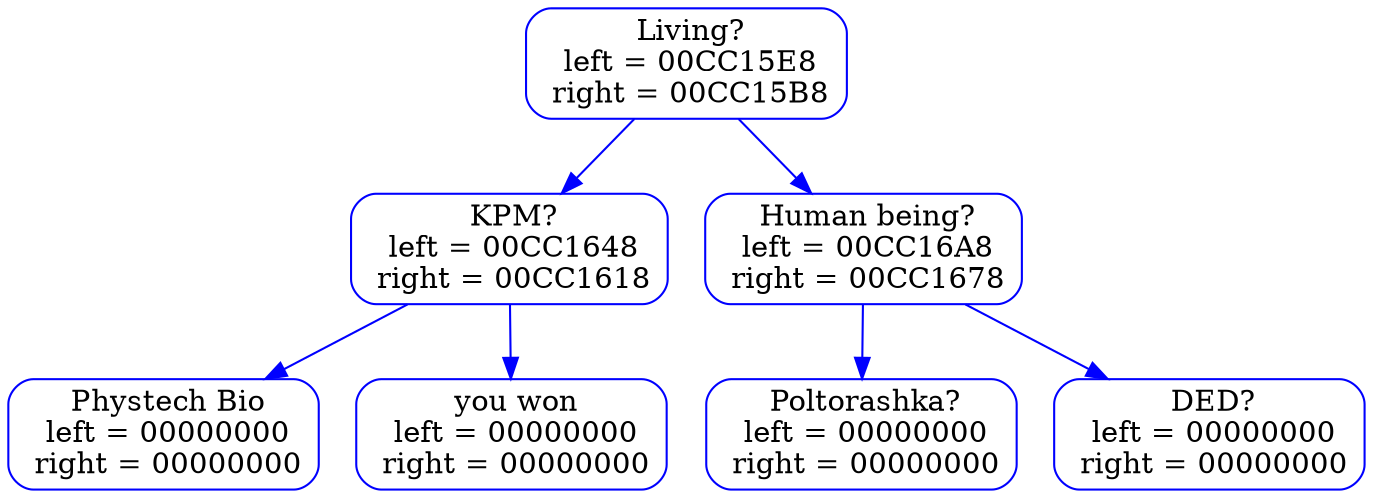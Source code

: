 digraph list
{
rankdir=HR;
	13374856 [shape="rectangle", style="rounded", color="blue", label = " Living?
 left = 00CC15E8
 right = 00CC15B8"];
	13374952 [shape="rectangle", style="rounded", color="blue", label = " KPM?
 left = 00CC1648
 right = 00CC1618"];
	13374856 -> 13374952 [color="blue"]
	13375048 [shape="rectangle", style="rounded", color="blue", label = " Phystech Bio
 left = 00000000
 right = 00000000"];
	13374952 -> 13375048 [color="blue"]
	13375000 [shape="rectangle", style="rounded", color="blue", label = " you won
 left = 00000000
 right = 00000000"];
	13374952 -> 13375000 [color="blue"]
	13374904 [shape="rectangle", style="rounded", color="blue", label = " Human being?
 left = 00CC16A8
 right = 00CC1678"];
	13374856 -> 13374904 [color="blue"]
	13375144 [shape="rectangle", style="rounded", color="blue", label = " Poltorashka?
 left = 00000000
 right = 00000000"];
	13374904 -> 13375144 [color="blue"]
	13375096 [shape="rectangle", style="rounded", color="blue", label = " DED?
 left = 00000000
 right = 00000000"];
	13374904 -> 13375096 [color="blue"]
	}